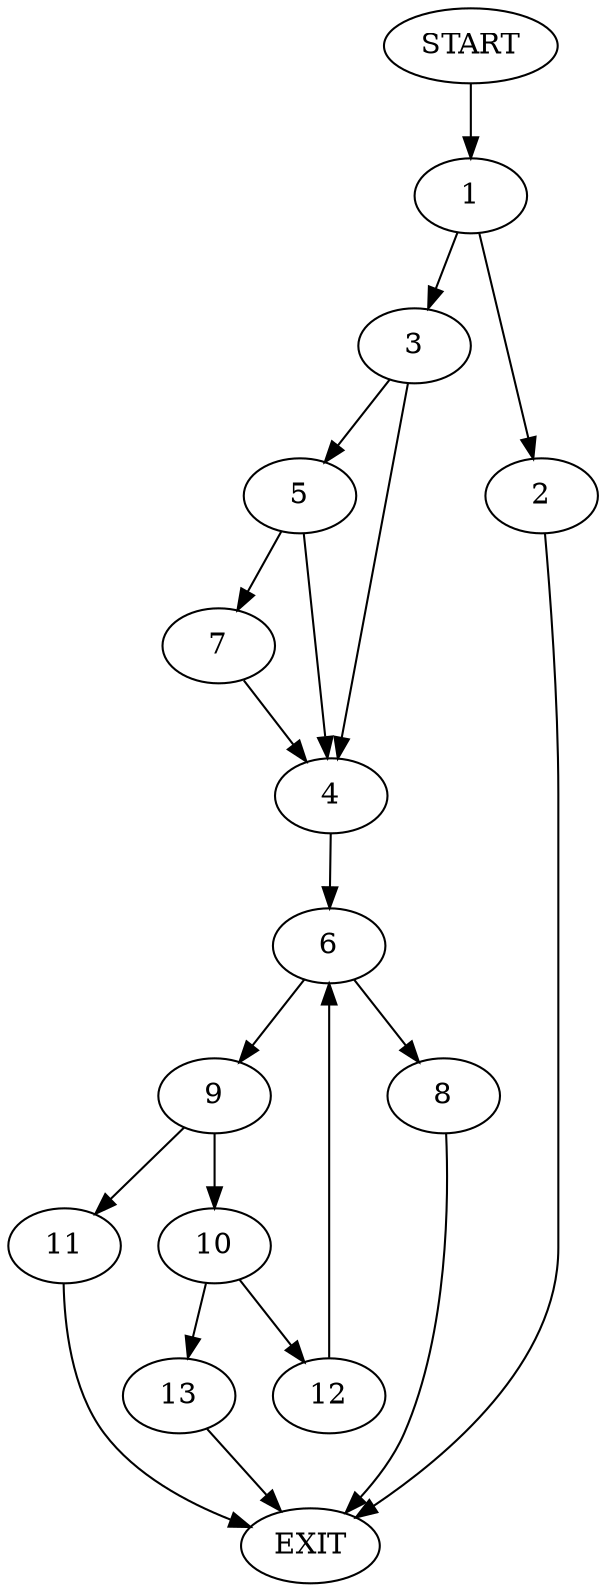 digraph {
0 [label="START"]
14 [label="EXIT"]
0 -> 1
1 -> 2
1 -> 3
3 -> 4
3 -> 5
2 -> 14
4 -> 6
5 -> 7
5 -> 4
7 -> 4
6 -> 8
6 -> 9
9 -> 10
9 -> 11
8 -> 14
10 -> 12
10 -> 13
11 -> 14
13 -> 14
12 -> 6
}
